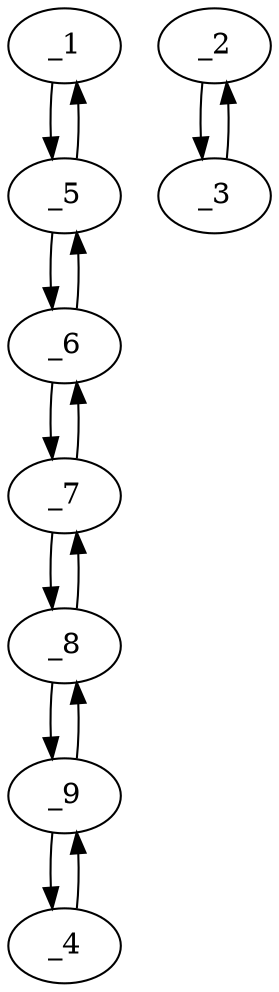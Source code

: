 digraph s1649_05 {
	_1	 [x="138.000000",
		y="86.000000"];
	_5	 [x="131.000000",
		y="98.000000"];
	_1 -> _5	 [angle="2.098871",
		orient="0.863779"];
	_2	 [x="99.000000",
		y="110.000000"];
	_3	 [x="93.000000",
		y="126.000000"];
	_2 -> _3	 [angle="1.929567",
		orient="0.936329"];
	_3 -> _2	 [angle="-1.212026",
		orient="-0.936329"];
	_4	 [x="114.000000",
		y="179.000000"];
	_9	 [x="116.000000",
		y="160.000000"];
	_4 -> _9	 [angle="-1.465919",
		orient="-0.994505"];
	_5 -> _1	 [angle="-1.042722",
		orient="-0.863779"];
	_6	 [x="124.000000",
		y="110.000000"];
	_5 -> _6	 [angle="2.098871",
		orient="0.863779"];
	_6 -> _5	 [angle="-1.042722",
		orient="-0.863779"];
	_7	 [x="121.000000",
		y="126.000000"];
	_6 -> _7	 [angle="1.756144",
		orient="0.982872"];
	_7 -> _6	 [angle="-1.385448",
		orient="-0.982872"];
	_8	 [x="117.000000",
		y="142.000000"];
	_7 -> _8	 [angle="1.815775",
		orient="0.970143"];
	_8 -> _7	 [angle="-1.325818",
		orient="-0.970143"];
	_8 -> _9	 [angle="1.626295",
		orient="0.998460"];
	_9 -> _4	 [angle="1.675673",
		orient="0.994505"];
	_9 -> _8	 [angle="-1.515298",
		orient="-0.998460"];
}
